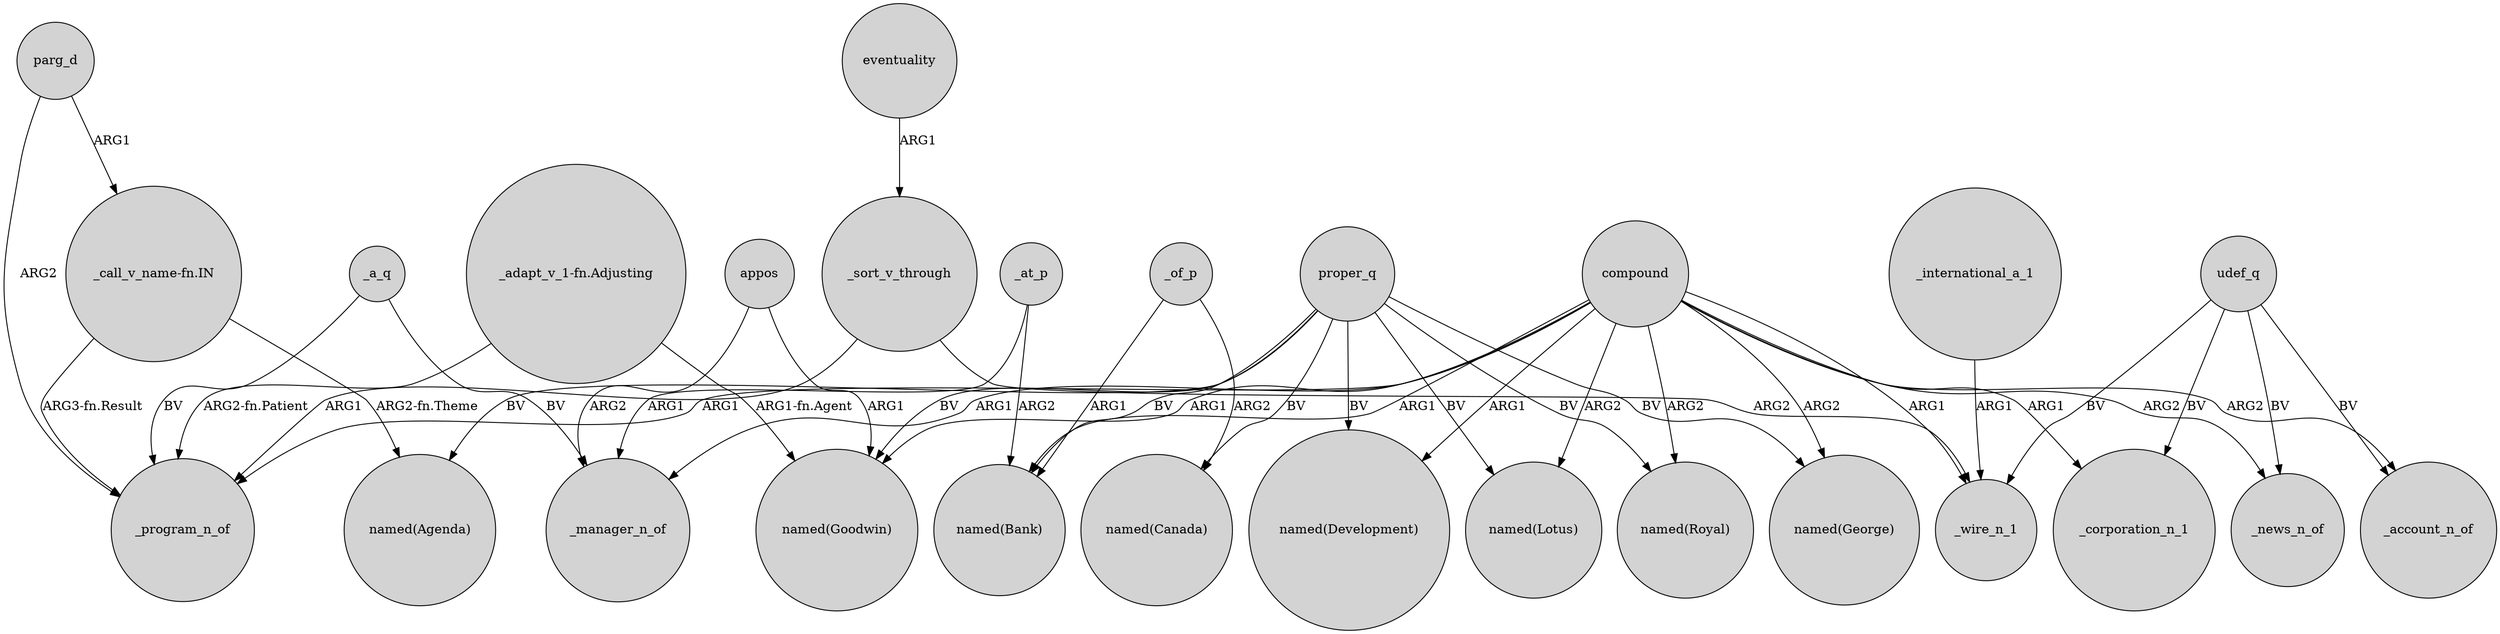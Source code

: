 digraph {
	node [shape=circle style=filled]
	eventuality -> _sort_v_through [label=ARG1]
	"_adapt_v_1-fn.Adjusting" -> _program_n_of [label="ARG2-fn.Patient"]
	_at_p -> "named(Bank)" [label=ARG2]
	compound -> _manager_n_of [label=ARG1]
	_of_p -> "named(Canada)" [label=ARG2]
	compound -> "named(Lotus)" [label=ARG2]
	proper_q -> "named(Royal)" [label=BV]
	proper_q -> "named(Canada)" [label=BV]
	proper_q -> "named(Development)" [label=BV]
	proper_q -> "named(Lotus)" [label=BV]
	udef_q -> _wire_n_1 [label=BV]
	"_call_v_name-fn.IN" -> _program_n_of [label="ARG3-fn.Result"]
	compound -> "named(George)" [label=ARG2]
	parg_d -> _program_n_of [label=ARG2]
	"_adapt_v_1-fn.Adjusting" -> "named(Goodwin)" [label="ARG1-fn.Agent"]
	_international_a_1 -> _wire_n_1 [label=ARG1]
	proper_q -> "named(Bank)" [label=BV]
	udef_q -> _corporation_n_1 [label=BV]
	parg_d -> "_call_v_name-fn.IN" [label=ARG1]
	compound -> "named(Royal)" [label=ARG2]
	_at_p -> _manager_n_of [label=ARG1]
	_of_p -> "named(Bank)" [label=ARG1]
	compound -> _corporation_n_1 [label=ARG1]
	compound -> _news_n_of [label=ARG2]
	_a_q -> _program_n_of [label=BV]
	compound -> _account_n_of [label=ARG2]
	udef_q -> _account_n_of [label=BV]
	proper_q -> "named(George)" [label=BV]
	_sort_v_through -> _wire_n_1 [label=ARG2]
	_a_q -> _manager_n_of [label=BV]
	appos -> "named(Goodwin)" [label=ARG1]
	_sort_v_through -> _program_n_of [label=ARG1]
	"_call_v_name-fn.IN" -> "named(Agenda)" [label="ARG2-fn.Theme"]
	compound -> "named(Bank)" [label=ARG1]
	proper_q -> "named(Goodwin)" [label=BV]
	compound -> _program_n_of [label=ARG1]
	compound -> "named(Goodwin)" [label=ARG1]
	udef_q -> _news_n_of [label=BV]
	compound -> "named(Development)" [label=ARG1]
	appos -> _manager_n_of [label=ARG2]
	compound -> _wire_n_1 [label=ARG1]
	proper_q -> "named(Agenda)" [label=BV]
}
